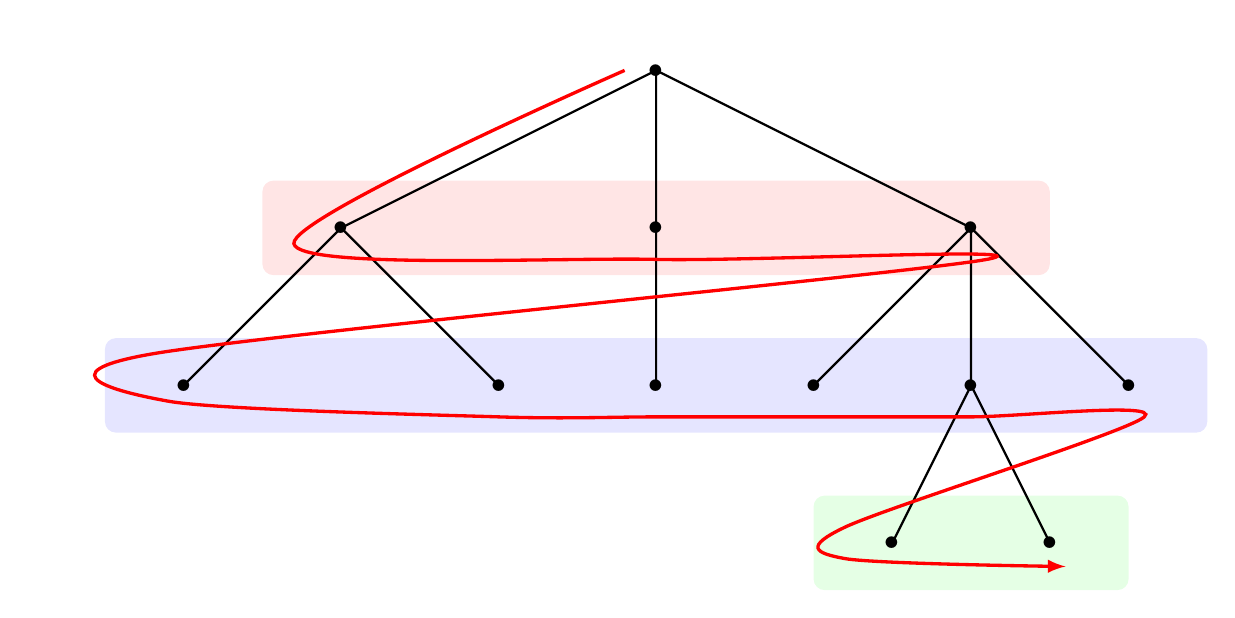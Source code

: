 ﻿  \begin{tikzpicture}[scale=2]
    % define points
    \path
      (0,0) coordinate(R)
      +(-2,-1) coordinate(V1)
      +(0,-1) coordinate(V2)
      +(2,-1) coordinate(V3)
      (V1)
      +(-1,-1) coordinate(V11)
     +(1,-1) coordinate(V12)
      (V2)
      +(0,-1) coordinate(V21)      
      (V3)
      +(-1,-1) coordinate(V31)      
      +(0,-1) coordinate(V32)      
      +(1,-1) coordinate(V33)   
      (V32)
      +(-0.5,-1) coordinate(V321)
      +(0.5,-1) coordinate(V322)
    ;
  % zones
    \fill[red!10, rounded corners]
      (-2.5,-.7) rectangle (2.5,-1.3)
      ;
    \fill[blue!10, rounded corners]
      (-3.5,-1.7) rectangle (3.5,-2.3)
    ;
    \fill[green!10, rounded corners]
      (1,-2.7) rectangle (3,-3.3)
    ;
    % draw lines
    \draw[thick]
      (R) -- (V1)
      (R) -- (V2)
      (R) -- (V3)
      (V1) -- (V11)
      (V1) -- (V12)
      (V2) -- (V21)
      (V3) -- (V31)
      (V3) -- (V32)
      (V3) -- (V33)
      (V32) -- (V321)
      (V32) -- (V322)
    ;
    % draw points
    \path  foreach \v in {R,V1,V2,V3,V11,V12,V21,V31,V32,V33,V321,V322}{
      (\v) node[scale=4,black]{.}
    };
    % path
   \draw [red, very thick, ->,-latex] 
   plot [smooth, tension=0.5] coordinates { 
   ($(R)+(-0.2,0)$)  
   ($(V1)+(-0.3,-0.1)$)
   ($(V2)+(0,-0.2)$) 
   ($(V3)+(0.1,-0.2)$) 
   ($(V11)+(-0.2,0.2)$)  
   ($(V11)+(-0.1,-0.1)$)  
   ($(V12)+(0,-0.2)$)
   ($(V21)+(0,-0.2)$)
   ($(V31)+(0,-0.2)$)
   ($(V32)+(0,-0.2)$)
   ($(V33)+(0.1,-0.2)$) 
   ($(V321)+(-0.3,0.1)$) 
   ($(V321)+(-0.3,-0.1)$) 
   ($(V322)+(0.1,-0.15)$) 
  };
  \end{tikzpicture}